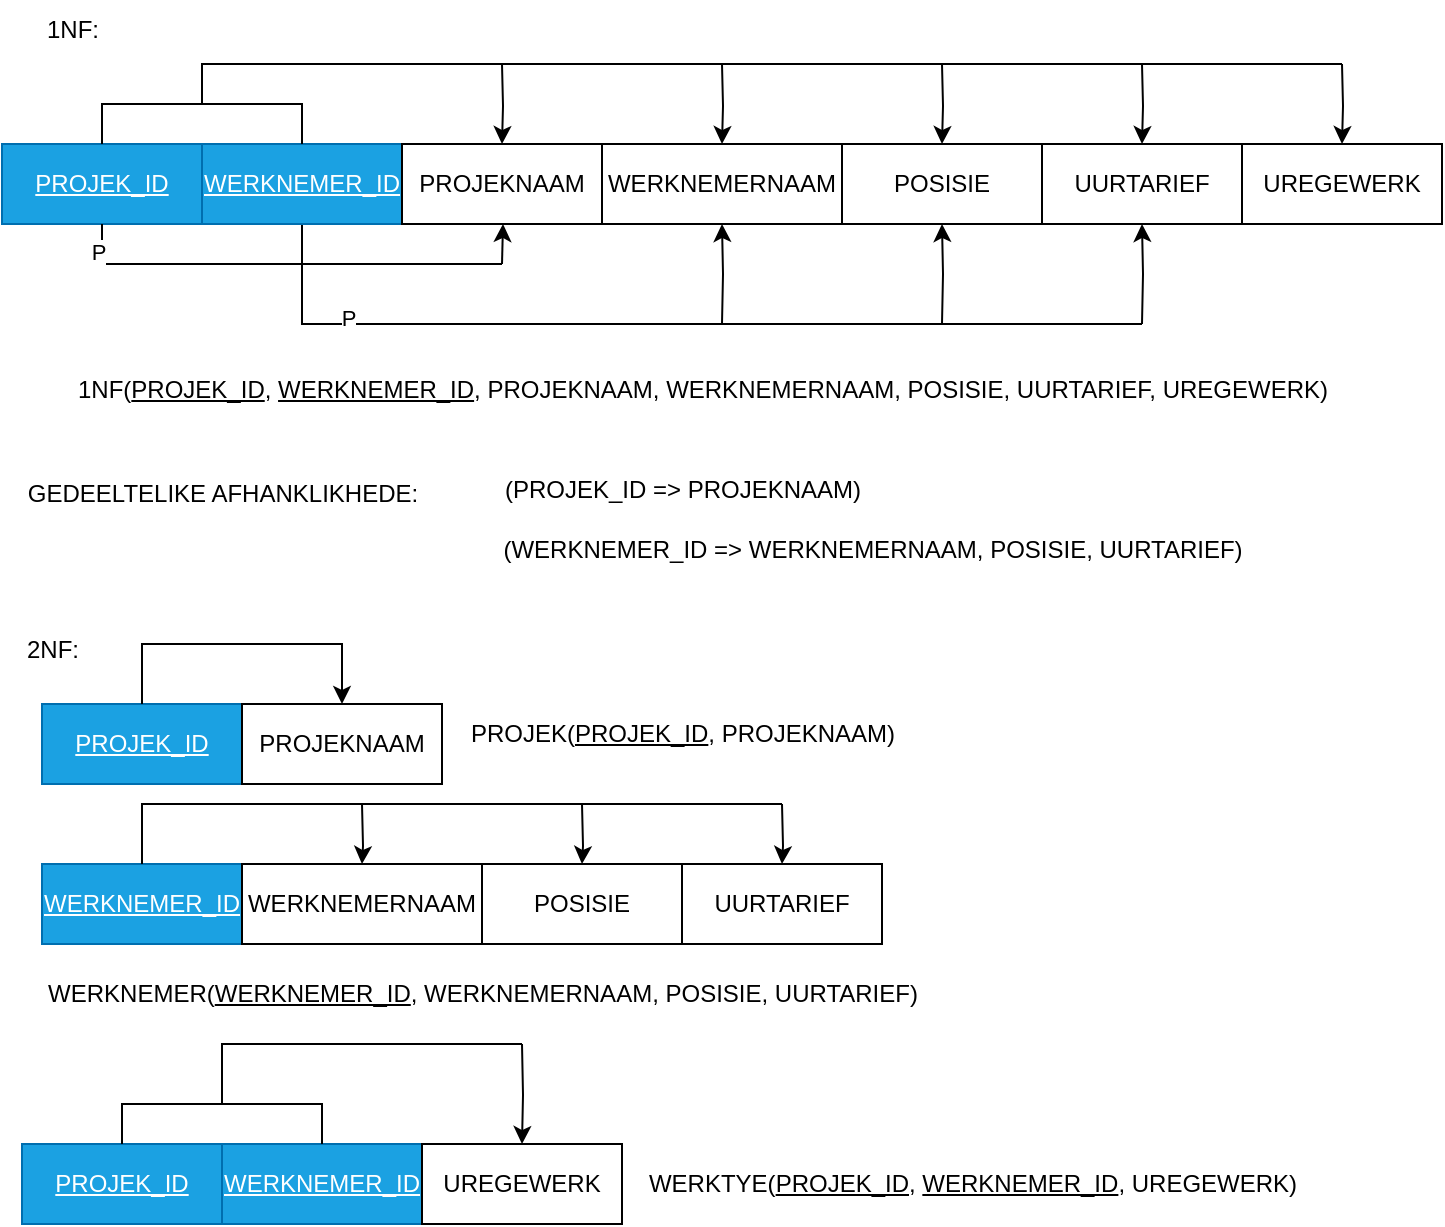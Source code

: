 <mxfile version="26.2.9">
  <diagram name="Page-1" id="uJ4slHFVSenyRaHa_3f_">
    <mxGraphModel dx="664" dy="639" grid="1" gridSize="10" guides="1" tooltips="1" connect="1" arrows="1" fold="1" page="1" pageScale="1" pageWidth="827" pageHeight="1169" math="0" shadow="0">
      <root>
        <mxCell id="0" />
        <mxCell id="1" parent="0" />
        <mxCell id="alKXnEtXt09CZx3_GMFY-1" value="" style="endArrow=none;html=1;rounded=0;exitX=0.5;exitY=1;exitDx=0;exitDy=0;startFill=0;" edge="1" parent="1" source="alKXnEtXt09CZx3_GMFY-4">
          <mxGeometry width="50" height="50" relative="1" as="geometry">
            <mxPoint x="190" y="280" as="sourcePoint" />
            <mxPoint x="570" y="170" as="targetPoint" />
            <Array as="points">
              <mxPoint x="150" y="170" />
            </Array>
          </mxGeometry>
        </mxCell>
        <mxCell id="alKXnEtXt09CZx3_GMFY-25" value="P" style="edgeLabel;html=1;align=center;verticalAlign=middle;resizable=0;points=[];" vertex="1" connectable="0" parent="alKXnEtXt09CZx3_GMFY-1">
          <mxGeometry x="-0.689" y="3" relative="1" as="geometry">
            <mxPoint as="offset" />
          </mxGeometry>
        </mxCell>
        <mxCell id="alKXnEtXt09CZx3_GMFY-2" value="&lt;u&gt;PROJEK_ID&lt;/u&gt;" style="whiteSpace=wrap;html=1;align=center;fillColor=#1ba1e2;fontColor=#ffffff;strokeColor=#006EAF;" vertex="1" parent="1">
          <mxGeometry y="80" width="100" height="40" as="geometry" />
        </mxCell>
        <mxCell id="alKXnEtXt09CZx3_GMFY-4" value="&lt;u&gt;WERKNEMER_ID&lt;/u&gt;" style="whiteSpace=wrap;html=1;align=center;fillColor=#1ba1e2;fontColor=#ffffff;strokeColor=#006EAF;" vertex="1" parent="1">
          <mxGeometry x="100" y="80" width="100" height="40" as="geometry" />
        </mxCell>
        <mxCell id="alKXnEtXt09CZx3_GMFY-13" style="edgeStyle=orthogonalEdgeStyle;rounded=0;orthogonalLoop=1;jettySize=auto;html=1;" edge="1" parent="1" target="alKXnEtXt09CZx3_GMFY-5">
          <mxGeometry relative="1" as="geometry">
            <mxPoint x="250" y="40" as="sourcePoint" />
          </mxGeometry>
        </mxCell>
        <mxCell id="alKXnEtXt09CZx3_GMFY-19" style="edgeStyle=orthogonalEdgeStyle;rounded=0;orthogonalLoop=1;jettySize=auto;html=1;" edge="1" parent="1" target="alKXnEtXt09CZx3_GMFY-5">
          <mxGeometry relative="1" as="geometry">
            <mxPoint x="250" y="140" as="sourcePoint" />
          </mxGeometry>
        </mxCell>
        <mxCell id="alKXnEtXt09CZx3_GMFY-5" value="PROJEKNAAM" style="whiteSpace=wrap;html=1;align=center;" vertex="1" parent="1">
          <mxGeometry x="200" y="80" width="100" height="40" as="geometry" />
        </mxCell>
        <mxCell id="alKXnEtXt09CZx3_GMFY-14" style="edgeStyle=orthogonalEdgeStyle;rounded=0;orthogonalLoop=1;jettySize=auto;html=1;" edge="1" parent="1" target="alKXnEtXt09CZx3_GMFY-6">
          <mxGeometry relative="1" as="geometry">
            <mxPoint x="360" y="40" as="sourcePoint" />
          </mxGeometry>
        </mxCell>
        <mxCell id="alKXnEtXt09CZx3_GMFY-21" style="edgeStyle=orthogonalEdgeStyle;rounded=0;orthogonalLoop=1;jettySize=auto;html=1;" edge="1" parent="1" target="alKXnEtXt09CZx3_GMFY-6">
          <mxGeometry relative="1" as="geometry">
            <mxPoint x="360" y="170" as="sourcePoint" />
          </mxGeometry>
        </mxCell>
        <mxCell id="alKXnEtXt09CZx3_GMFY-6" value="WERKNEMERNAAM" style="whiteSpace=wrap;html=1;align=center;" vertex="1" parent="1">
          <mxGeometry x="300" y="80" width="120" height="40" as="geometry" />
        </mxCell>
        <mxCell id="alKXnEtXt09CZx3_GMFY-15" style="edgeStyle=orthogonalEdgeStyle;rounded=0;orthogonalLoop=1;jettySize=auto;html=1;" edge="1" parent="1" target="alKXnEtXt09CZx3_GMFY-7">
          <mxGeometry relative="1" as="geometry">
            <mxPoint x="470" y="40" as="sourcePoint" />
          </mxGeometry>
        </mxCell>
        <mxCell id="alKXnEtXt09CZx3_GMFY-22" style="edgeStyle=orthogonalEdgeStyle;rounded=0;orthogonalLoop=1;jettySize=auto;html=1;" edge="1" parent="1" target="alKXnEtXt09CZx3_GMFY-7">
          <mxGeometry relative="1" as="geometry">
            <mxPoint x="470" y="170" as="sourcePoint" />
          </mxGeometry>
        </mxCell>
        <mxCell id="alKXnEtXt09CZx3_GMFY-7" value="POSISIE" style="whiteSpace=wrap;html=1;align=center;" vertex="1" parent="1">
          <mxGeometry x="420" y="80" width="100" height="40" as="geometry" />
        </mxCell>
        <mxCell id="alKXnEtXt09CZx3_GMFY-16" style="edgeStyle=orthogonalEdgeStyle;rounded=0;orthogonalLoop=1;jettySize=auto;html=1;" edge="1" parent="1" target="alKXnEtXt09CZx3_GMFY-8">
          <mxGeometry relative="1" as="geometry">
            <mxPoint x="570.0" y="40" as="sourcePoint" />
          </mxGeometry>
        </mxCell>
        <mxCell id="alKXnEtXt09CZx3_GMFY-23" style="edgeStyle=orthogonalEdgeStyle;rounded=0;orthogonalLoop=1;jettySize=auto;html=1;" edge="1" parent="1" target="alKXnEtXt09CZx3_GMFY-8">
          <mxGeometry relative="1" as="geometry">
            <mxPoint x="570.0" y="170" as="sourcePoint" />
          </mxGeometry>
        </mxCell>
        <mxCell id="alKXnEtXt09CZx3_GMFY-8" value="UURTARIEF" style="whiteSpace=wrap;html=1;align=center;" vertex="1" parent="1">
          <mxGeometry x="520" y="80" width="100" height="40" as="geometry" />
        </mxCell>
        <mxCell id="alKXnEtXt09CZx3_GMFY-17" style="edgeStyle=orthogonalEdgeStyle;rounded=0;orthogonalLoop=1;jettySize=auto;html=1;" edge="1" parent="1" target="alKXnEtXt09CZx3_GMFY-9">
          <mxGeometry relative="1" as="geometry">
            <mxPoint x="670.0" y="40" as="sourcePoint" />
          </mxGeometry>
        </mxCell>
        <mxCell id="alKXnEtXt09CZx3_GMFY-9" value="UREGEWERK" style="whiteSpace=wrap;html=1;align=center;" vertex="1" parent="1">
          <mxGeometry x="620" y="80" width="100" height="40" as="geometry" />
        </mxCell>
        <mxCell id="alKXnEtXt09CZx3_GMFY-11" value="" style="endArrow=none;html=1;rounded=0;startFill=0;" edge="1" parent="1">
          <mxGeometry width="50" height="50" relative="1" as="geometry">
            <mxPoint x="100" y="60" as="sourcePoint" />
            <mxPoint x="670" y="40" as="targetPoint" />
            <Array as="points">
              <mxPoint x="100" y="40" />
            </Array>
          </mxGeometry>
        </mxCell>
        <mxCell id="alKXnEtXt09CZx3_GMFY-12" value="" style="endArrow=none;html=1;rounded=0;exitX=0.5;exitY=0;exitDx=0;exitDy=0;entryX=0.5;entryY=0;entryDx=0;entryDy=0;startFill=0;" edge="1" parent="1" source="alKXnEtXt09CZx3_GMFY-2" target="alKXnEtXt09CZx3_GMFY-4">
          <mxGeometry width="50" height="50" relative="1" as="geometry">
            <mxPoint x="90" y="60" as="sourcePoint" />
            <mxPoint x="140" y="10" as="targetPoint" />
            <Array as="points">
              <mxPoint x="50" y="60" />
              <mxPoint x="150" y="60" />
            </Array>
          </mxGeometry>
        </mxCell>
        <mxCell id="alKXnEtXt09CZx3_GMFY-18" value="" style="endArrow=none;html=1;rounded=0;exitX=0.5;exitY=1;exitDx=0;exitDy=0;startFill=0;" edge="1" parent="1" source="alKXnEtXt09CZx3_GMFY-2">
          <mxGeometry width="50" height="50" relative="1" as="geometry">
            <mxPoint x="200" y="290" as="sourcePoint" />
            <mxPoint x="250" y="140" as="targetPoint" />
            <Array as="points">
              <mxPoint x="50" y="140" />
            </Array>
          </mxGeometry>
        </mxCell>
        <mxCell id="alKXnEtXt09CZx3_GMFY-24" value="P" style="edgeLabel;html=1;align=center;verticalAlign=middle;resizable=0;points=[];" vertex="1" connectable="0" parent="alKXnEtXt09CZx3_GMFY-18">
          <mxGeometry x="-0.873" y="-1" relative="1" as="geometry">
            <mxPoint x="-1" as="offset" />
          </mxGeometry>
        </mxCell>
        <mxCell id="alKXnEtXt09CZx3_GMFY-26" value="1NF(&lt;u&gt;PROJEK_ID&lt;/u&gt;, &lt;u&gt;WERKNEMER_ID&lt;/u&gt;, PROJEKNAAM, WERKNEMERNAAM, POSISIE, UURTARIEF, UREGEWERK)" style="text;html=1;align=center;verticalAlign=middle;resizable=0;points=[];autosize=1;strokeColor=none;fillColor=none;" vertex="1" parent="1">
          <mxGeometry x="25" y="188" width="650" height="30" as="geometry" />
        </mxCell>
        <mxCell id="alKXnEtXt09CZx3_GMFY-27" value="GEDEELTELIKE AFHANKLIKHEDE:" style="text;html=1;align=center;verticalAlign=middle;resizable=0;points=[];autosize=1;strokeColor=none;fillColor=none;" vertex="1" parent="1">
          <mxGeometry y="240" width="220" height="30" as="geometry" />
        </mxCell>
        <mxCell id="alKXnEtXt09CZx3_GMFY-28" value="(PROJEK_ID =&amp;gt; PROJEKNAAM)" style="text;html=1;align=center;verticalAlign=middle;resizable=0;points=[];autosize=1;strokeColor=none;fillColor=none;" vertex="1" parent="1">
          <mxGeometry x="240" y="238" width="200" height="30" as="geometry" />
        </mxCell>
        <mxCell id="alKXnEtXt09CZx3_GMFY-29" value="(WERKNEMER_ID =&amp;gt; WERKNEMERNAAM, POSISIE, UURTARIEF)" style="text;html=1;align=center;verticalAlign=middle;resizable=0;points=[];autosize=1;strokeColor=none;fillColor=none;" vertex="1" parent="1">
          <mxGeometry x="240" y="268" width="390" height="30" as="geometry" />
        </mxCell>
        <mxCell id="alKXnEtXt09CZx3_GMFY-31" value="1NF:" style="text;html=1;align=center;verticalAlign=middle;resizable=0;points=[];autosize=1;strokeColor=none;fillColor=none;" vertex="1" parent="1">
          <mxGeometry x="10" y="8" width="50" height="30" as="geometry" />
        </mxCell>
        <mxCell id="alKXnEtXt09CZx3_GMFY-32" value="2NF:" style="text;html=1;align=center;verticalAlign=middle;resizable=0;points=[];autosize=1;strokeColor=none;fillColor=none;" vertex="1" parent="1">
          <mxGeometry y="318" width="50" height="30" as="geometry" />
        </mxCell>
        <mxCell id="alKXnEtXt09CZx3_GMFY-33" value="&lt;u&gt;PROJEK_ID&lt;/u&gt;" style="whiteSpace=wrap;html=1;align=center;fillColor=#1ba1e2;fontColor=#ffffff;strokeColor=#006EAF;" vertex="1" parent="1">
          <mxGeometry x="20" y="360" width="100" height="40" as="geometry" />
        </mxCell>
        <mxCell id="alKXnEtXt09CZx3_GMFY-34" value="PROJEKNAAM" style="whiteSpace=wrap;html=1;align=center;" vertex="1" parent="1">
          <mxGeometry x="120" y="360" width="100" height="40" as="geometry" />
        </mxCell>
        <mxCell id="alKXnEtXt09CZx3_GMFY-35" value="" style="endArrow=classic;html=1;rounded=0;exitX=0.5;exitY=0;exitDx=0;exitDy=0;entryX=0.5;entryY=0;entryDx=0;entryDy=0;" edge="1" parent="1" source="alKXnEtXt09CZx3_GMFY-33" target="alKXnEtXt09CZx3_GMFY-34">
          <mxGeometry width="50" height="50" relative="1" as="geometry">
            <mxPoint x="140" y="350" as="sourcePoint" />
            <mxPoint x="190" y="300" as="targetPoint" />
            <Array as="points">
              <mxPoint x="70" y="330" />
              <mxPoint x="170" y="330" />
            </Array>
          </mxGeometry>
        </mxCell>
        <mxCell id="alKXnEtXt09CZx3_GMFY-36" value="PROJEK(&lt;u&gt;PROJEK_ID&lt;/u&gt;, PROJEKNAAM)" style="text;html=1;align=center;verticalAlign=middle;resizable=0;points=[];autosize=1;strokeColor=none;fillColor=none;" vertex="1" parent="1">
          <mxGeometry x="220" y="360" width="240" height="30" as="geometry" />
        </mxCell>
        <mxCell id="alKXnEtXt09CZx3_GMFY-37" value="&lt;u&gt;WERKNEMER_ID&lt;/u&gt;" style="whiteSpace=wrap;html=1;align=center;fillColor=#1ba1e2;fontColor=#ffffff;strokeColor=#006EAF;" vertex="1" parent="1">
          <mxGeometry x="20" y="440" width="100" height="40" as="geometry" />
        </mxCell>
        <mxCell id="alKXnEtXt09CZx3_GMFY-42" style="edgeStyle=orthogonalEdgeStyle;rounded=0;orthogonalLoop=1;jettySize=auto;html=1;" edge="1" parent="1" target="alKXnEtXt09CZx3_GMFY-38">
          <mxGeometry relative="1" as="geometry">
            <mxPoint x="180" y="410" as="sourcePoint" />
          </mxGeometry>
        </mxCell>
        <mxCell id="alKXnEtXt09CZx3_GMFY-38" value="WERKNEMERNAAM" style="whiteSpace=wrap;html=1;align=center;" vertex="1" parent="1">
          <mxGeometry x="120" y="440" width="120" height="40" as="geometry" />
        </mxCell>
        <mxCell id="alKXnEtXt09CZx3_GMFY-43" style="edgeStyle=orthogonalEdgeStyle;rounded=0;orthogonalLoop=1;jettySize=auto;html=1;" edge="1" parent="1" target="alKXnEtXt09CZx3_GMFY-39">
          <mxGeometry relative="1" as="geometry">
            <mxPoint x="290" y="410" as="sourcePoint" />
          </mxGeometry>
        </mxCell>
        <mxCell id="alKXnEtXt09CZx3_GMFY-39" value="POSISIE" style="whiteSpace=wrap;html=1;align=center;" vertex="1" parent="1">
          <mxGeometry x="240" y="440" width="100" height="40" as="geometry" />
        </mxCell>
        <mxCell id="alKXnEtXt09CZx3_GMFY-44" style="edgeStyle=orthogonalEdgeStyle;rounded=0;orthogonalLoop=1;jettySize=auto;html=1;" edge="1" parent="1" target="alKXnEtXt09CZx3_GMFY-40">
          <mxGeometry relative="1" as="geometry">
            <mxPoint x="390" y="410" as="sourcePoint" />
          </mxGeometry>
        </mxCell>
        <mxCell id="alKXnEtXt09CZx3_GMFY-40" value="UURTARIEF" style="whiteSpace=wrap;html=1;align=center;" vertex="1" parent="1">
          <mxGeometry x="340" y="440" width="100" height="40" as="geometry" />
        </mxCell>
        <mxCell id="alKXnEtXt09CZx3_GMFY-41" value="" style="endArrow=none;html=1;rounded=0;exitX=0.5;exitY=0;exitDx=0;exitDy=0;startFill=0;" edge="1" parent="1">
          <mxGeometry width="50" height="50" relative="1" as="geometry">
            <mxPoint x="70" y="440" as="sourcePoint" />
            <mxPoint x="390" y="410" as="targetPoint" />
            <Array as="points">
              <mxPoint x="70" y="410" />
              <mxPoint x="170" y="410" />
            </Array>
          </mxGeometry>
        </mxCell>
        <mxCell id="alKXnEtXt09CZx3_GMFY-45" value="WERKNEMER(&lt;u&gt;WERKNEMER_ID&lt;/u&gt;, WERKNEMERNAAM, POSISIE, UURTARIEF)" style="text;html=1;align=center;verticalAlign=middle;resizable=0;points=[];autosize=1;strokeColor=none;fillColor=none;" vertex="1" parent="1">
          <mxGeometry x="10" y="490" width="460" height="30" as="geometry" />
        </mxCell>
        <mxCell id="alKXnEtXt09CZx3_GMFY-47" value="&lt;u&gt;PROJEK_ID&lt;/u&gt;" style="whiteSpace=wrap;html=1;align=center;fillColor=#1ba1e2;fontColor=#ffffff;strokeColor=#006EAF;" vertex="1" parent="1">
          <mxGeometry x="10" y="580" width="100" height="40" as="geometry" />
        </mxCell>
        <mxCell id="alKXnEtXt09CZx3_GMFY-48" value="&lt;u&gt;WERKNEMER_ID&lt;/u&gt;" style="whiteSpace=wrap;html=1;align=center;fillColor=#1ba1e2;fontColor=#ffffff;strokeColor=#006EAF;" vertex="1" parent="1">
          <mxGeometry x="110" y="580" width="100" height="40" as="geometry" />
        </mxCell>
        <mxCell id="alKXnEtXt09CZx3_GMFY-49" value="" style="endArrow=none;html=1;rounded=0;exitX=0.5;exitY=0;exitDx=0;exitDy=0;entryX=0.5;entryY=0;entryDx=0;entryDy=0;startFill=0;" edge="1" parent="1" source="alKXnEtXt09CZx3_GMFY-47" target="alKXnEtXt09CZx3_GMFY-48">
          <mxGeometry width="50" height="50" relative="1" as="geometry">
            <mxPoint x="100" y="560" as="sourcePoint" />
            <mxPoint x="150" y="510" as="targetPoint" />
            <Array as="points">
              <mxPoint x="60" y="560" />
              <mxPoint x="160" y="560" />
            </Array>
          </mxGeometry>
        </mxCell>
        <mxCell id="alKXnEtXt09CZx3_GMFY-52" style="edgeStyle=orthogonalEdgeStyle;rounded=0;orthogonalLoop=1;jettySize=auto;html=1;" edge="1" parent="1" target="alKXnEtXt09CZx3_GMFY-50">
          <mxGeometry relative="1" as="geometry">
            <mxPoint x="260" y="530" as="sourcePoint" />
          </mxGeometry>
        </mxCell>
        <mxCell id="alKXnEtXt09CZx3_GMFY-50" value="UREGEWERK" style="whiteSpace=wrap;html=1;align=center;" vertex="1" parent="1">
          <mxGeometry x="210" y="580" width="100" height="40" as="geometry" />
        </mxCell>
        <mxCell id="alKXnEtXt09CZx3_GMFY-51" value="" style="endArrow=none;html=1;rounded=0;exitX=0.5;exitY=0;exitDx=0;exitDy=0;startFill=0;" edge="1" parent="1">
          <mxGeometry width="50" height="50" relative="1" as="geometry">
            <mxPoint x="110" y="560" as="sourcePoint" />
            <mxPoint x="260" y="530" as="targetPoint" />
            <Array as="points">
              <mxPoint x="110" y="530" />
              <mxPoint x="210" y="530" />
            </Array>
          </mxGeometry>
        </mxCell>
        <mxCell id="alKXnEtXt09CZx3_GMFY-53" value="WERKTYE(&lt;u&gt;PROJEK_ID&lt;/u&gt;, &lt;u&gt;WERKNEMER_ID&lt;/u&gt;, UREGEWERK)" style="text;html=1;align=center;verticalAlign=middle;resizable=0;points=[];autosize=1;strokeColor=none;fillColor=none;" vertex="1" parent="1">
          <mxGeometry x="310" y="585" width="350" height="30" as="geometry" />
        </mxCell>
      </root>
    </mxGraphModel>
  </diagram>
</mxfile>
